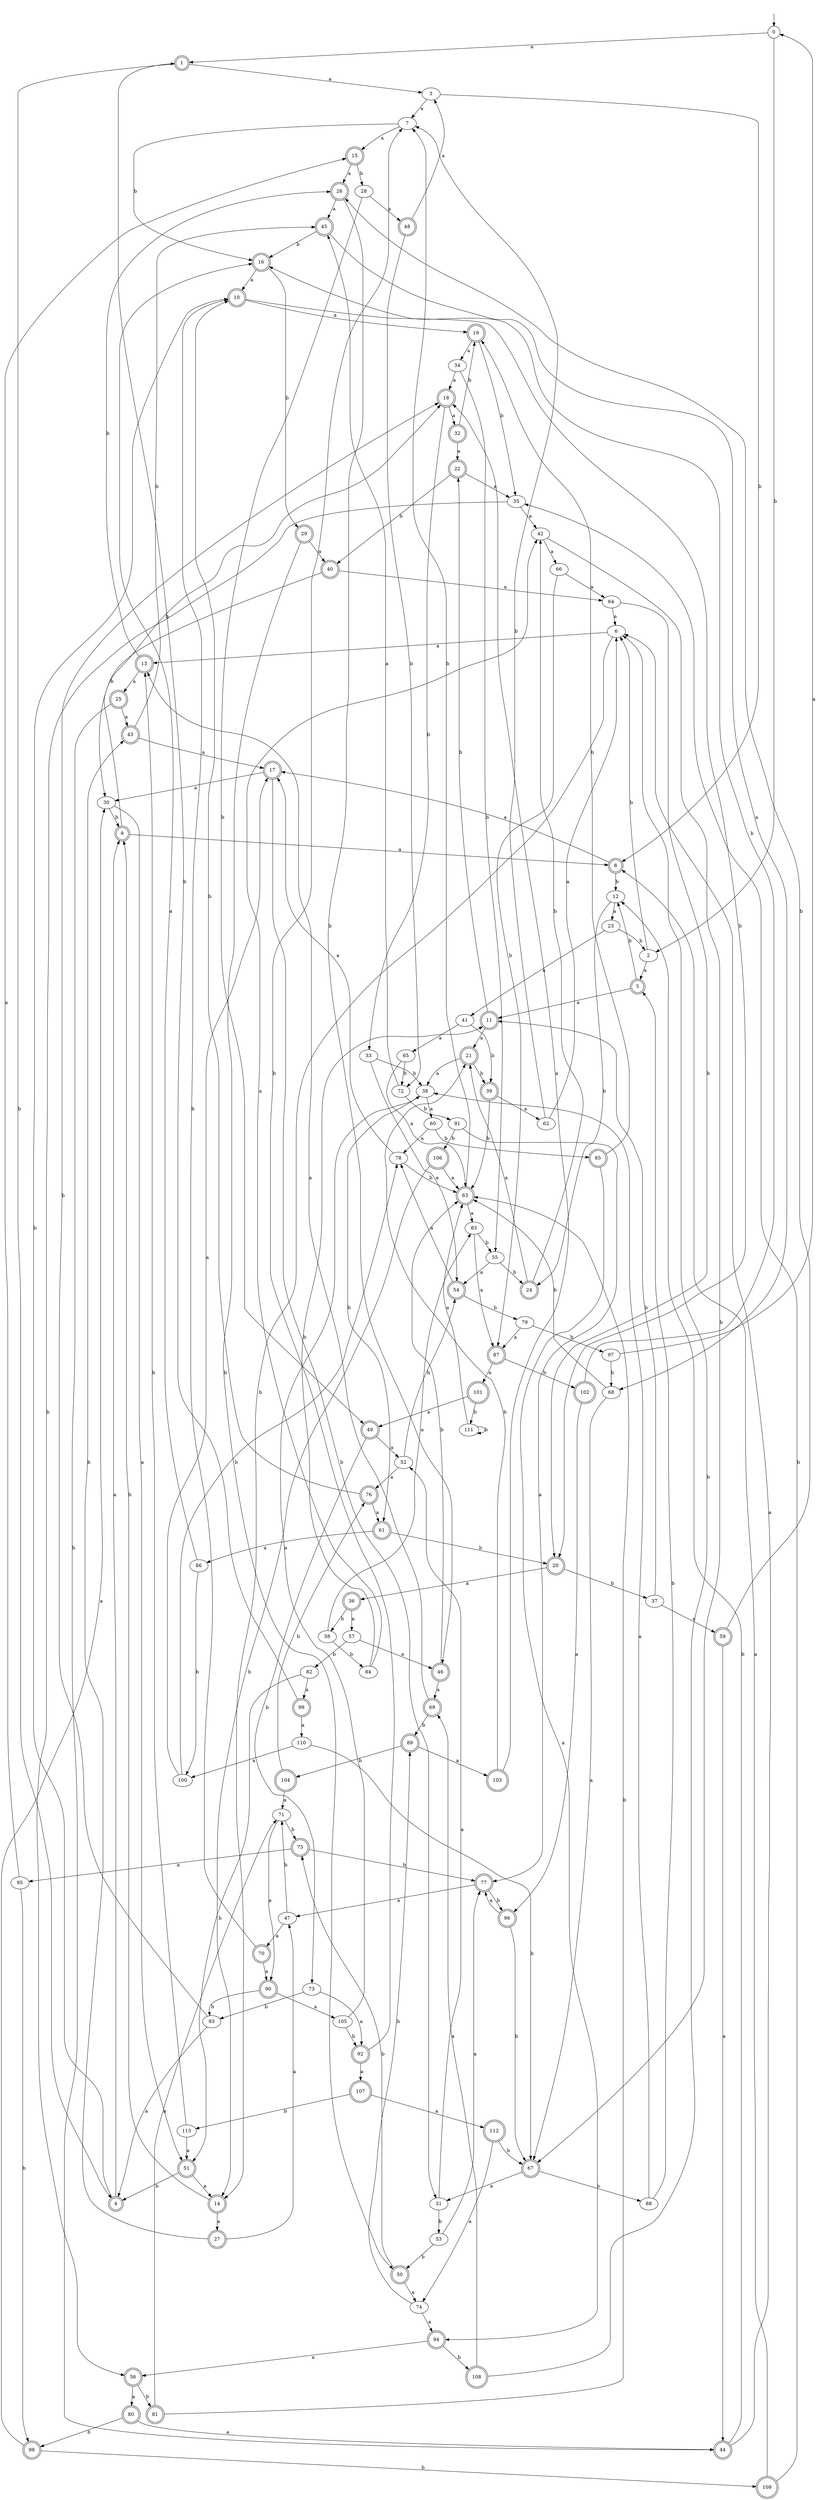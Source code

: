 digraph RandomDFA {
  __start0 [label="", shape=none];
  __start0 -> 0 [label=""];
  0 [shape=circle]
  0 -> 1 [label="a"]
  0 -> 2 [label="b"]
  1 [shape=doublecircle]
  1 -> 3 [label="a"]
  1 -> 4 [label="b"]
  2
  2 -> 5 [label="a"]
  2 -> 6 [label="b"]
  3
  3 -> 7 [label="a"]
  3 -> 8 [label="b"]
  4 [shape=doublecircle]
  4 -> 9 [label="a"]
  4 -> 10 [label="b"]
  5 [shape=doublecircle]
  5 -> 11 [label="a"]
  5 -> 12 [label="b"]
  6
  6 -> 13 [label="a"]
  6 -> 14 [label="b"]
  7
  7 -> 15 [label="a"]
  7 -> 16 [label="b"]
  8 [shape=doublecircle]
  8 -> 17 [label="a"]
  8 -> 12 [label="b"]
  9 [shape=doublecircle]
  9 -> 8 [label="a"]
  9 -> 18 [label="b"]
  10 [shape=doublecircle]
  10 -> 19 [label="a"]
  10 -> 20 [label="b"]
  11 [shape=doublecircle]
  11 -> 21 [label="a"]
  11 -> 22 [label="b"]
  12
  12 -> 23 [label="a"]
  12 -> 24 [label="b"]
  13 [shape=doublecircle]
  13 -> 25 [label="a"]
  13 -> 26 [label="b"]
  14 [shape=doublecircle]
  14 -> 27 [label="a"]
  14 -> 9 [label="b"]
  15 [shape=doublecircle]
  15 -> 26 [label="a"]
  15 -> 28 [label="b"]
  16 [shape=doublecircle]
  16 -> 10 [label="a"]
  16 -> 29 [label="b"]
  17 [shape=doublecircle]
  17 -> 30 [label="a"]
  17 -> 31 [label="b"]
  18 [shape=doublecircle]
  18 -> 32 [label="a"]
  18 -> 33 [label="b"]
  19 [shape=doublecircle]
  19 -> 34 [label="a"]
  19 -> 35 [label="b"]
  20 [shape=doublecircle]
  20 -> 36 [label="a"]
  20 -> 37 [label="b"]
  21 [shape=doublecircle]
  21 -> 38 [label="a"]
  21 -> 39 [label="b"]
  22 [shape=doublecircle]
  22 -> 35 [label="a"]
  22 -> 40 [label="b"]
  23
  23 -> 41 [label="a"]
  23 -> 2 [label="b"]
  24 [shape=doublecircle]
  24 -> 21 [label="a"]
  24 -> 42 [label="b"]
  25 [shape=doublecircle]
  25 -> 43 [label="a"]
  25 -> 44 [label="b"]
  26 [shape=doublecircle]
  26 -> 45 [label="a"]
  26 -> 46 [label="b"]
  27 [shape=doublecircle]
  27 -> 47 [label="a"]
  27 -> 43 [label="b"]
  28
  28 -> 48 [label="a"]
  28 -> 49 [label="b"]
  29 [shape=doublecircle]
  29 -> 40 [label="a"]
  29 -> 50 [label="b"]
  30
  30 -> 51 [label="a"]
  30 -> 9 [label="b"]
  31
  31 -> 52 [label="a"]
  31 -> 53 [label="b"]
  32 [shape=doublecircle]
  32 -> 22 [label="a"]
  32 -> 19 [label="b"]
  33
  33 -> 54 [label="a"]
  33 -> 38 [label="b"]
  34
  34 -> 18 [label="a"]
  34 -> 55 [label="b"]
  35
  35 -> 42 [label="a"]
  35 -> 56 [label="b"]
  36 [shape=doublecircle]
  36 -> 57 [label="a"]
  36 -> 58 [label="b"]
  37
  37 -> 59 [label="a"]
  37 -> 11 [label="b"]
  38
  38 -> 60 [label="a"]
  38 -> 61 [label="b"]
  39 [shape=doublecircle]
  39 -> 62 [label="a"]
  39 -> 63 [label="b"]
  40 [shape=doublecircle]
  40 -> 64 [label="a"]
  40 -> 30 [label="b"]
  41
  41 -> 65 [label="a"]
  41 -> 39 [label="b"]
  42
  42 -> 66 [label="a"]
  42 -> 67 [label="b"]
  43 [shape=doublecircle]
  43 -> 17 [label="a"]
  43 -> 45 [label="b"]
  44 [shape=doublecircle]
  44 -> 6 [label="a"]
  44 -> 12 [label="b"]
  45 [shape=doublecircle]
  45 -> 68 [label="a"]
  45 -> 16 [label="b"]
  46 [shape=doublecircle]
  46 -> 69 [label="a"]
  46 -> 63 [label="b"]
  47
  47 -> 70 [label="a"]
  47 -> 71 [label="b"]
  48 [shape=doublecircle]
  48 -> 3 [label="a"]
  48 -> 72 [label="b"]
  49 [shape=doublecircle]
  49 -> 52 [label="a"]
  49 -> 73 [label="b"]
  50 [shape=doublecircle]
  50 -> 74 [label="a"]
  50 -> 75 [label="b"]
  51 [shape=doublecircle]
  51 -> 14 [label="a"]
  51 -> 4 [label="b"]
  52
  52 -> 76 [label="a"]
  52 -> 54 [label="b"]
  53
  53 -> 77 [label="a"]
  53 -> 50 [label="b"]
  54 [shape=doublecircle]
  54 -> 78 [label="a"]
  54 -> 79 [label="b"]
  55
  55 -> 54 [label="a"]
  55 -> 24 [label="b"]
  56 [shape=doublecircle]
  56 -> 80 [label="a"]
  56 -> 81 [label="b"]
  57
  57 -> 46 [label="a"]
  57 -> 82 [label="b"]
  58
  58 -> 83 [label="a"]
  58 -> 84 [label="b"]
  59 [shape=doublecircle]
  59 -> 44 [label="a"]
  59 -> 26 [label="b"]
  60
  60 -> 78 [label="a"]
  60 -> 85 [label="b"]
  61 [shape=doublecircle]
  61 -> 86 [label="a"]
  61 -> 20 [label="b"]
  62
  62 -> 6 [label="a"]
  62 -> 7 [label="b"]
  63 [shape=doublecircle]
  63 -> 83 [label="a"]
  63 -> 7 [label="b"]
  64
  64 -> 6 [label="a"]
  64 -> 20 [label="b"]
  65
  65 -> 63 [label="a"]
  65 -> 72 [label="b"]
  66
  66 -> 64 [label="a"]
  66 -> 87 [label="b"]
  67 [shape=doublecircle]
  67 -> 31 [label="a"]
  67 -> 88 [label="b"]
  68
  68 -> 67 [label="a"]
  68 -> 63 [label="b"]
  69 [shape=doublecircle]
  69 -> 13 [label="a"]
  69 -> 89 [label="b"]
  70 [shape=doublecircle]
  70 -> 90 [label="a"]
  70 -> 10 [label="b"]
  71
  71 -> 90 [label="a"]
  71 -> 75 [label="b"]
  72
  72 -> 45 [label="a"]
  72 -> 91 [label="b"]
  73
  73 -> 92 [label="a"]
  73 -> 93 [label="b"]
  74
  74 -> 94 [label="a"]
  74 -> 89 [label="b"]
  75 [shape=doublecircle]
  75 -> 95 [label="a"]
  75 -> 77 [label="b"]
  76 [shape=doublecircle]
  76 -> 61 [label="a"]
  76 -> 10 [label="b"]
  77 [shape=doublecircle]
  77 -> 47 [label="a"]
  77 -> 96 [label="b"]
  78
  78 -> 17 [label="a"]
  78 -> 63 [label="b"]
  79
  79 -> 87 [label="a"]
  79 -> 97 [label="b"]
  80 [shape=doublecircle]
  80 -> 44 [label="a"]
  80 -> 98 [label="b"]
  81 [shape=doublecircle]
  81 -> 71 [label="a"]
  81 -> 63 [label="b"]
  82
  82 -> 99 [label="a"]
  82 -> 51 [label="b"]
  83
  83 -> 87 [label="a"]
  83 -> 55 [label="b"]
  84
  84 -> 42 [label="a"]
  84 -> 11 [label="b"]
  85 [shape=doublecircle]
  85 -> 94 [label="a"]
  85 -> 19 [label="b"]
  86
  86 -> 16 [label="a"]
  86 -> 100 [label="b"]
  87 [shape=doublecircle]
  87 -> 101 [label="a"]
  87 -> 102 [label="b"]
  88
  88 -> 38 [label="a"]
  88 -> 5 [label="b"]
  89 [shape=doublecircle]
  89 -> 103 [label="a"]
  89 -> 104 [label="b"]
  90 [shape=doublecircle]
  90 -> 105 [label="a"]
  90 -> 93 [label="b"]
  91
  91 -> 77 [label="a"]
  91 -> 106 [label="b"]
  92 [shape=doublecircle]
  92 -> 107 [label="a"]
  92 -> 7 [label="b"]
  93
  93 -> 4 [label="a"]
  93 -> 18 [label="b"]
  94 [shape=doublecircle]
  94 -> 56 [label="a"]
  94 -> 108 [label="b"]
  95
  95 -> 15 [label="a"]
  95 -> 98 [label="b"]
  96 [shape=doublecircle]
  96 -> 77 [label="a"]
  96 -> 67 [label="b"]
  97
  97 -> 0 [label="a"]
  97 -> 68 [label="b"]
  98 [shape=doublecircle]
  98 -> 30 [label="a"]
  98 -> 109 [label="b"]
  99 [shape=doublecircle]
  99 -> 110 [label="a"]
  99 -> 1 [label="b"]
  100
  100 -> 17 [label="a"]
  100 -> 78 [label="b"]
  101 [shape=doublecircle]
  101 -> 49 [label="a"]
  101 -> 111 [label="b"]
  102 [shape=doublecircle]
  102 -> 96 [label="a"]
  102 -> 16 [label="b"]
  103 [shape=doublecircle]
  103 -> 18 [label="a"]
  103 -> 21 [label="b"]
  104 [shape=doublecircle]
  104 -> 71 [label="a"]
  104 -> 76 [label="b"]
  105
  105 -> 38 [label="a"]
  105 -> 92 [label="b"]
  106 [shape=doublecircle]
  106 -> 63 [label="a"]
  106 -> 14 [label="b"]
  107 [shape=doublecircle]
  107 -> 112 [label="a"]
  107 -> 113 [label="b"]
  108 [shape=doublecircle]
  108 -> 69 [label="a"]
  108 -> 6 [label="b"]
  109 [shape=doublecircle]
  109 -> 8 [label="a"]
  109 -> 35 [label="b"]
  110
  110 -> 100 [label="a"]
  110 -> 67 [label="b"]
  111
  111 -> 63 [label="a"]
  111 -> 111 [label="b"]
  112 [shape=doublecircle]
  112 -> 74 [label="a"]
  112 -> 67 [label="b"]
  113
  113 -> 51 [label="a"]
  113 -> 13 [label="b"]
}
